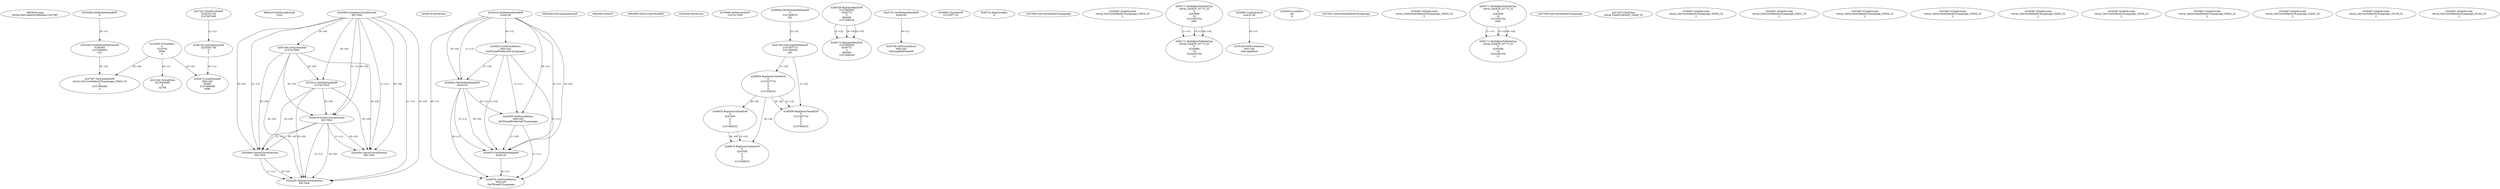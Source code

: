 // Global SCDG with merge call
digraph {
	0 [label="6850628.main
0020a15e51eb8c04296fe6a4132c7987"]
	1 [label="4254480.GetModuleHandleW
0"]
	2 [label="6844434.SetThreadLocale
1024"]
	3 [label="4243965.InitializeCriticalSection
6917004"]
	4 [label="4243979.GetVersion
"]
	5 [label="4244018.GetModuleHandleW
4244120"]
	6 [label="4244024.GetProcAddress
9441320
GetThreadPreferredUILanguages"]
	5 -> 6 [label="(0-->1)"]
	7 [label="4244044.GetModuleHandleW
4244120"]
	5 -> 7 [label="(1-->1)"]
	5 -> 7 [label="(0-->0)"]
	6 -> 7 [label="(1-->0)"]
	8 [label="4244050.GetProcAddress
9441320
SetThreadPreferredUILanguages"]
	5 -> 8 [label="(0-->1)"]
	6 -> 8 [label="(1-->1)"]
	7 -> 8 [label="(0-->1)"]
	9 [label="4244070.GetModuleHandleW
4244120"]
	5 -> 9 [label="(1-->1)"]
	7 -> 9 [label="(1-->1)"]
	5 -> 9 [label="(0-->0)"]
	6 -> 9 [label="(1-->0)"]
	7 -> 9 [label="(0-->0)"]
	8 -> 9 [label="(1-->0)"]
	10 [label="4244076.GetProcAddress
9441320
GetThreadUILanguage"]
	5 -> 10 [label="(0-->1)"]
	6 -> 10 [label="(1-->1)"]
	7 -> 10 [label="(0-->1)"]
	8 -> 10 [label="(1-->1)"]
	9 -> 10 [label="(0-->1)"]
	11 [label="4250188.GetSystemInfo
2147417660"]
	3 -> 11 [label="(0-->0)"]
	12 [label="6844540.GetCommandLineW
"]
	13 [label="4214413.GetStartupInfoW
2147417624"]
	3 -> 13 [label="(0-->0)"]
	11 -> 13 [label="(0-->0)"]
	14 [label="6844560.GetACP
"]
	15 [label="6844580.GetCurrentThreadId
"]
	16 [label="4250204.GetVersion
"]
	17 [label="4276690.GetVersionExW
2147417420"]
	18 [label="4243306.GetModuleFileNameW
4194304
2147408904
522"]
	1 -> 18 [label="(0-->1)"]
	19 [label="4248064.GetModuleFileNameW
0
2147408370
261"]
	20 [label="4215383.VirtualAlloc
0
1310704
4096
4"]
	21 [label="4246338.RegOpenKeyExW
2147483649
4246772
0
983065
2147408236"]
	22 [label="4245741.GetModuleHandleW
4246160"]
	23 [label="4245758.GetProcAddress
9441320
GetLongPathNameW"]
	22 -> 23 [label="(0-->1)"]
	24 [label="4245785.GetLongPathNameW
2147407710
2147406542
261"]
	19 -> 24 [label="(3-->3)"]
	25 [label="4245683.CharNextW
2147407716"]
	26 [label="4246556.RegQueryValueExW
0
2147407710
0
0
0
2147408232"]
	24 -> 26 [label="(1-->2)"]
	27 [label="4246599.RegQueryValueExW
0
2147407710
0
0
0
2147408232"]
	24 -> 27 [label="(1-->2)"]
	26 -> 27 [label="(2-->2)"]
	26 -> 27 [label="(6-->6)"]
	28 [label="4246722.RegCloseKey
0"]
	29 [label="4247883.GetUserDefaultUILanguage
"]
	30 [label="4245418.EnterCriticalSection
6917004"]
	3 -> 30 [label="(1-->1)"]
	3 -> 30 [label="(0-->0)"]
	11 -> 30 [label="(0-->0)"]
	13 -> 30 [label="(0-->0)"]
	31 [label="4245469.LeaveCriticalSection
6917004"]
	3 -> 31 [label="(1-->1)"]
	30 -> 31 [label="(1-->1)"]
	3 -> 31 [label="(0-->0)"]
	11 -> 31 [label="(0-->0)"]
	13 -> 31 [label="(0-->0)"]
	30 -> 31 [label="(0-->0)"]
	32 [label="4245487.IsValidLocale
retval_GetUserDefaultUILanguage_32819_32
2"]
	33 [label="4250171.MultiByteToWideChar
retval_GetACP_32773_32
0
4243868
10
2147403704
2047"]
	34 [label="4250171.MultiByteToWideChar
retval_GetACP_32773_32
0
4243868
10
3224282764
11"]
	33 -> 34 [label="(1-->1)"]
	33 -> 34 [label="(3-->3)"]
	33 -> 34 [label="(4-->4)"]
	35 [label="4254893.LoadLibraryA
user32.dll"]
	36 [label="4255003.LocalAlloc
64
8"]
	37 [label="4255148.GetProcAddress
9441344
MessageBoxA"]
	35 -> 37 [label="(0-->1)"]
	38 [label="4244205.DeleteCriticalSection
6917004"]
	3 -> 38 [label="(1-->1)"]
	30 -> 38 [label="(1-->1)"]
	31 -> 38 [label="(1-->1)"]
	3 -> 38 [label="(0-->0)"]
	11 -> 38 [label="(0-->0)"]
	13 -> 38 [label="(0-->0)"]
	30 -> 38 [label="(0-->0)"]
	31 -> 38 [label="(0-->0)"]
	39 [label="4221262.VirtualFree
3223060480
0
32768"]
	20 -> 39 [label="(0-->1)"]
	40 [label="4245454.LeaveCriticalSection
6917004"]
	3 -> 40 [label="(1-->1)"]
	30 -> 40 [label="(1-->1)"]
	3 -> 40 [label="(0-->0)"]
	11 -> 40 [label="(0-->0)"]
	13 -> 40 [label="(0-->0)"]
	30 -> 40 [label="(0-->0)"]
	41 [label="4247923.GetSystemDefaultUILanguage
"]
	42 [label="4245487.IsValidLocale
retval_GetSystemDefaultUILanguage_32825_32
2"]
	43 [label="4250171.MultiByteToWideChar
retval_GetACP_32773_32
0
4243508
10
2147403704
2047"]
	44 [label="4250171.MultiByteToWideChar
retval_GetACP_32773_32
0
4243508
10
3224282764
11"]
	43 -> 44 [label="(1-->1)"]
	43 -> 44 [label="(3-->3)"]
	43 -> 44 [label="(4-->4)"]
	45 [label="4247558.GetUserDefaultUILanguage
"]
	46 [label="4247567.GetLocaleInfoW
retval_GetUserDefaultUILanguage_32843_32
3
2147408268
4"]
	18 -> 46 [label="(0-->2)"]
	20 -> 46 [label="(4-->4)"]
	47 [label="4247247.FindFirstFileW
3224341740
2147407640"]
	48 [label="4247263.FindClose
retval_FindFirstFileW_32900_32"]
	49 [label="4248145.LoadLibraryExW
3224341740
0
2"]
	47 -> 49 [label="(1-->1)"]
	50 [label="4250073.LoadStringW
9441340
65485
2147409468
4096"]
	49 -> 50 [label="(0-->1)"]
	20 -> 50 [label="(3-->4)"]
	51 [label="4245487.IsValidLocale
retval_GetUserDefaultUILanguage_32820_32
2"]
	52 [label="4245487.IsValidLocale
retval_GetUserDefaultUILanguage_32821_32
2"]
	53 [label="4245487.IsValidLocale
retval_GetSystemDefaultUILanguage_32824_32
2"]
	54 [label="4245487.IsValidLocale
retval_GetSystemDefaultUILanguage_32826_32
2"]
	55 [label="4246635.RegQueryValueExW
0
4247000
0
0
0
2147408232"]
	26 -> 55 [label="(6-->6)"]
	56 [label="4246676.RegQueryValueExW
0
4247000
0
0
0
2147408232"]
	55 -> 56 [label="(2-->2)"]
	26 -> 56 [label="(6-->6)"]
	55 -> 56 [label="(6-->6)"]
	57 [label="4245487.IsValidLocale
retval_GetUserDefaultUILanguage_32833_32
2"]
	58 [label="4245487.IsValidLocale
retval_GetUserDefaultUILanguage_32834_32
2"]
	59 [label="4245487.IsValidLocale
retval_GetSystemDefaultUILanguage_32842_32
2"]
	60 [label="4245487.IsValidLocale
retval_GetUserDefaultUILanguage_32835_32
2"]
	61 [label="4245487.IsValidLocale
retval_GetUserDefaultUILanguage_33128_32
2"]
	62 [label="4246372.RegOpenKeyExW
2147483650
4246772
0
983065
2147408236"]
	21 -> 62 [label="(2-->2)"]
	21 -> 62 [label="(4-->4)"]
	21 -> 62 [label="(5-->5)"]
	63 [label="4245487.IsValidLocale
retval_GetUserDefaultUILanguage_33162_32
2"]
}
